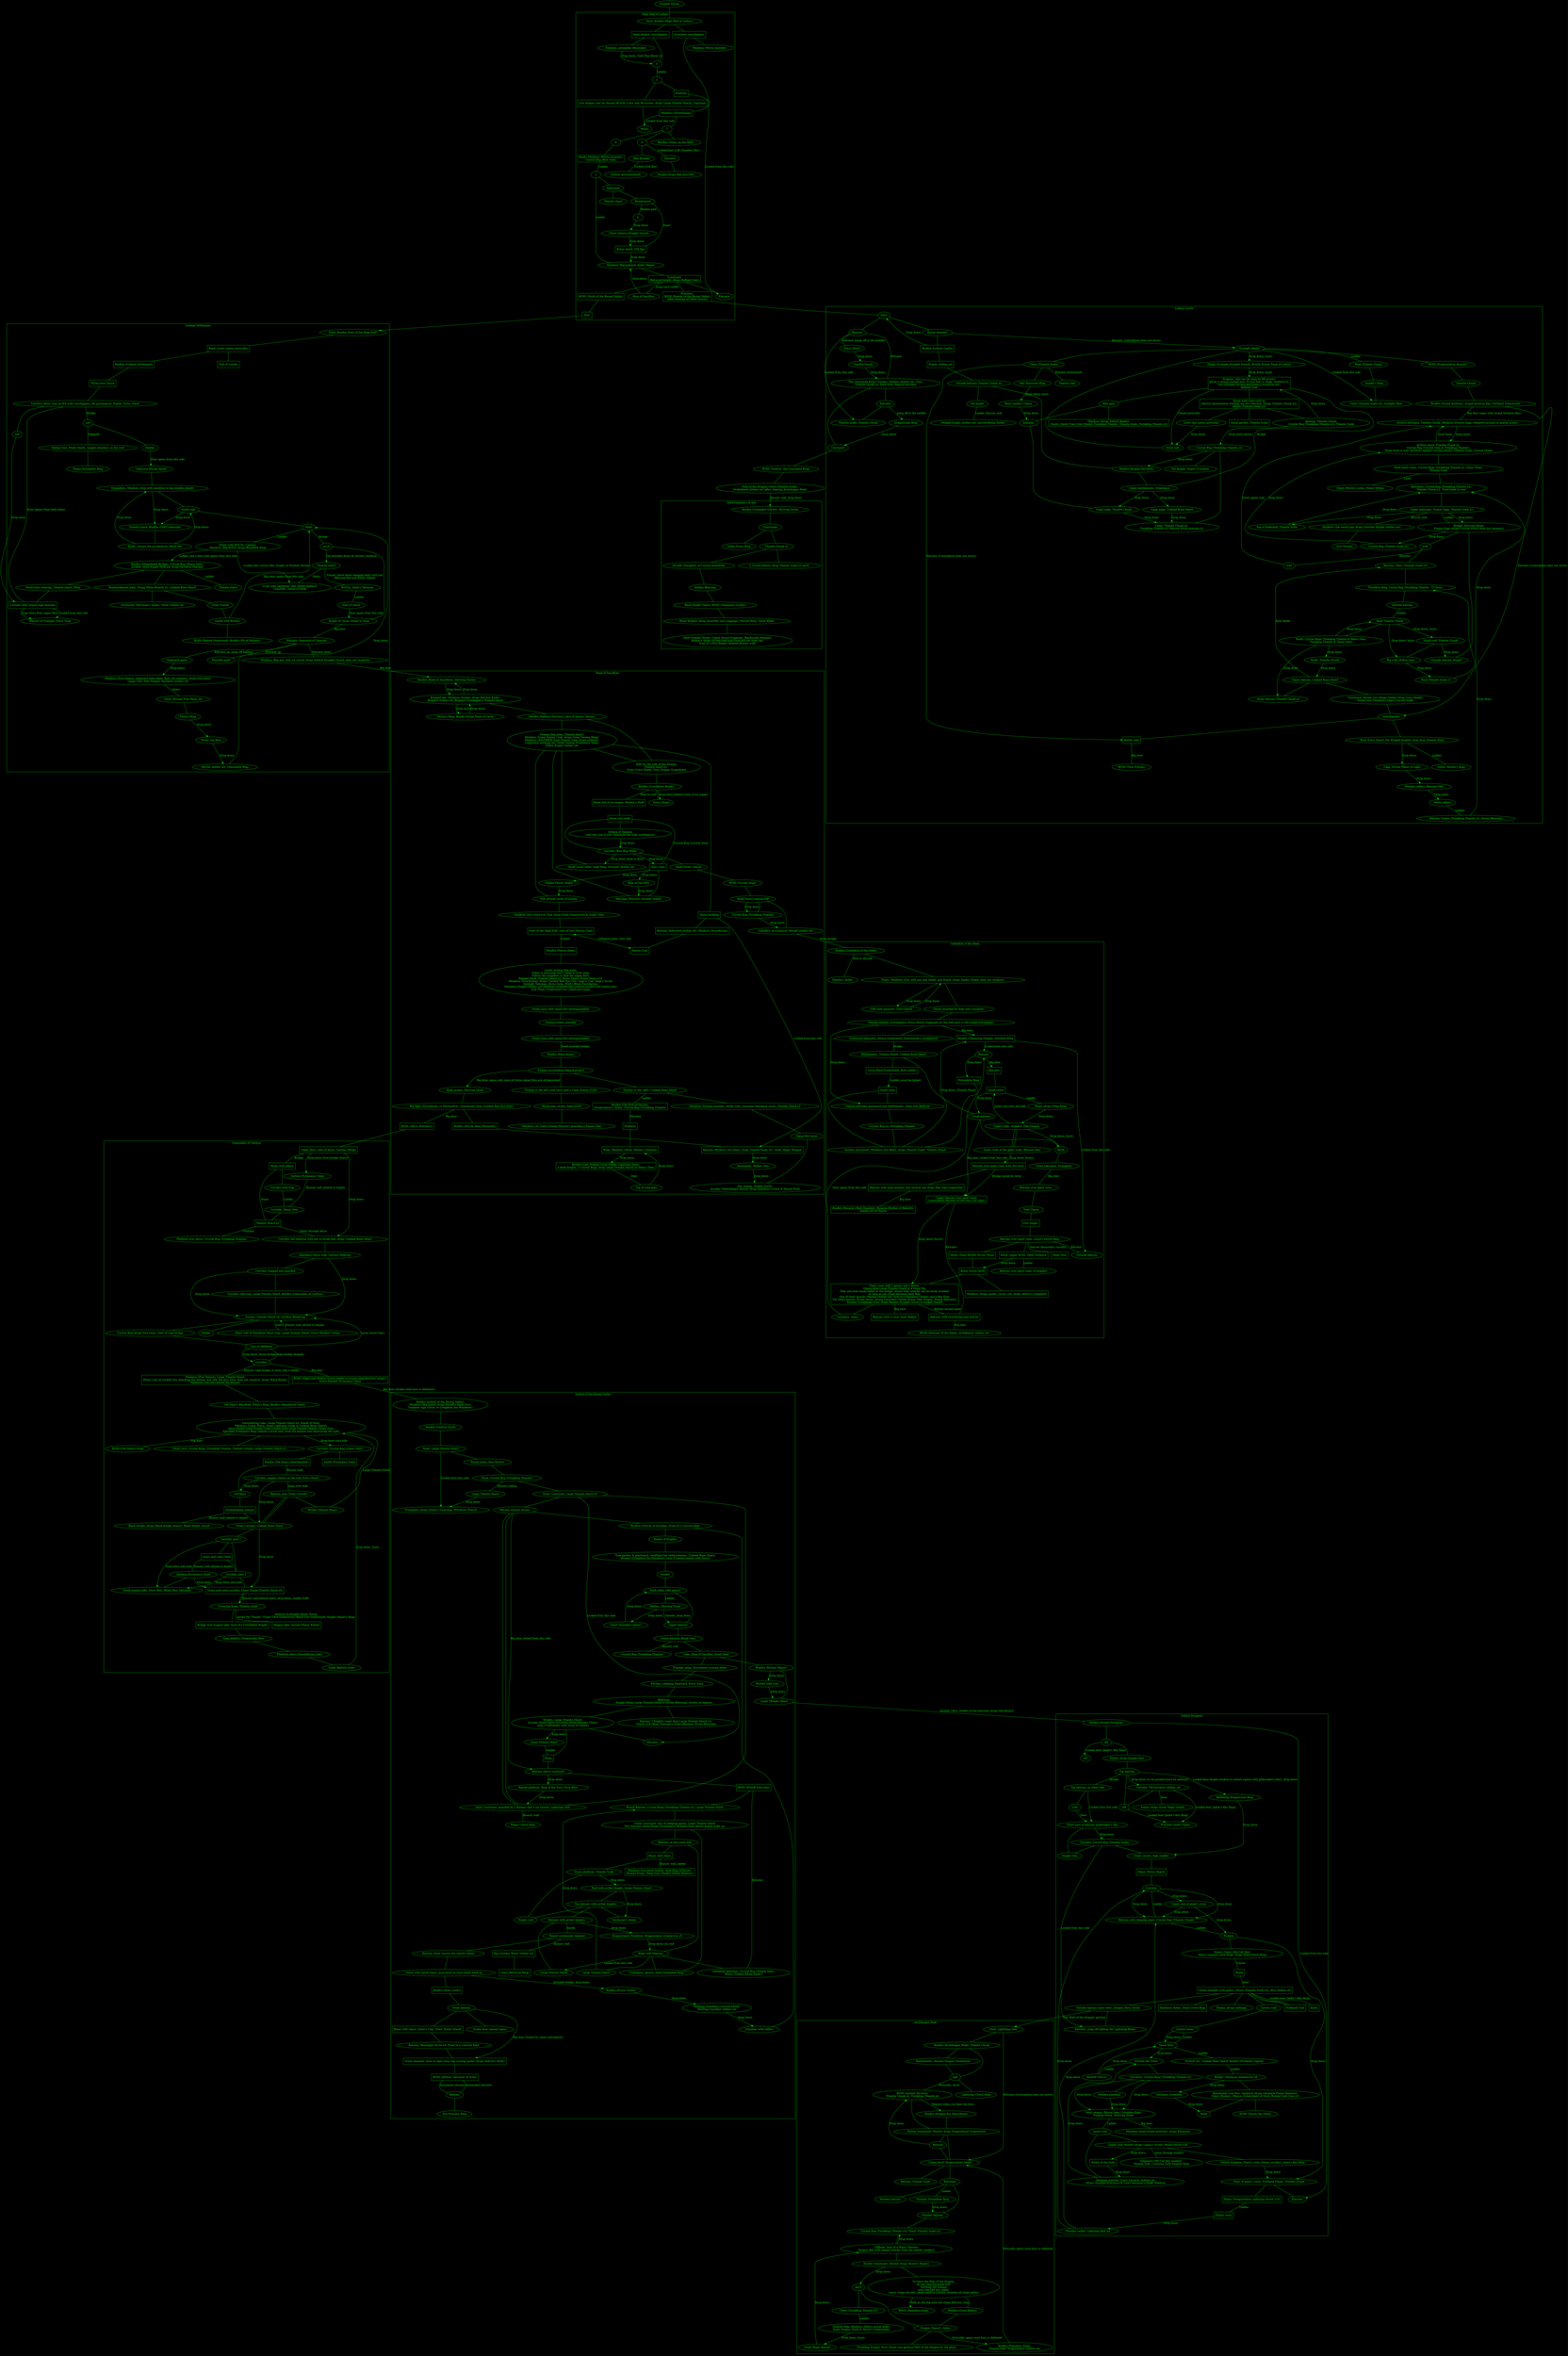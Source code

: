 // Unexplored nodes:

// Missing items:

// Todo:
// Add all NPC Invaders.

graph maps {
	bgcolor=black;
	color=green1;
	fontcolor=green1;
	node [color=green1 fontcolor=green1];
	edge [color=green1 fontcolor=green1];

root [label="Firelink Shrine"];
root -- 1;

subgraph clusterHighwall {
	label = "High Wall of Lothric";
	1 [label="Start, Bonfire (High Wall of Lothric)"];
	a [label="Dead dragon, worshippers" shape=box];
	b [label="Crossbow, worshippers" shape=box];
	1 -- a;
	1 -- b;
	b -- 3 [dir=forward label="Locked from this side"];
	b -- 2;
	2 [label="Miniboss (Worm monster)"];
	a -- 4;
	a -- 5;
	4 -- 5 [dir=forward label="Drop down, Gold Pine Resin x2"];
	4 [label="Enemies, grenadier, Binoculars"];
	5 -- c [label="Ladder"];
	c -- d;
	c -- e;
	d [label="Live dragon (can be chased off with a bow and 99 arrows, drops Large Titanite Shard), Claymore" shape=box];
	e [label="Enemies" shape=box];
	e -- f;
	f [label="Miniboss (Swordsman)" shape=box];
	f -- 6 [dir=forward label="Locked from this side"];
	d -- 6;
	6 [label="Mimic"];
	f -- 7;
	7 -- g;
	g [label="Bonfire (Tower on the Wall)"];
	7 -- 8;
	7 -- 9;
	9 -- h [label="Locked door (Lift Chamber Key)"];
	h [label="Elevator"];
	h -- hx1;
	hx1 [label="Knight (drops Red Eye Orb)"];
	9 -- 10;
	10 [label="Mail Breaker"];
	10 -- 11 [label="Locked (Cell Key)"];
	11 [label="Greirat (prisoner/thief)"];
	8 -- i;
	i [label="Roofs, Miniboss (Worm monster),\n\
Crystal Bug (Raw Gem)" shape=box];
	i -- j [label="Ladder"];
	j -- 13 [label="Ladder"];
	j -- 12;
	12 [label="Spearman"];
	12 -- 14;
	14 [label="Titanite shard"];
	12 -- 15;
	15 [label="Broadsword"];
	15 -- k [label="Hidden path"];
	k -- l [dir=forward label="Drop down" shape=box];
	l [label="Chest (Astora Straight Sword)"];
	l -- m [dir=forward label="Drop down"];
	15 -- m [label="Stairs"];
	m [label="Estus shard, Cell Key" shape=box];
	m -- 13 [dir=forward label="Drop down"];
	13 [label="Miniboss (Big polearm dude), Rapier"];
	13 -- n;
	n [label="Courtyard,\n\
Red-eyed knight (drops Refined Gem)" shape=box];
	n -- o;
	o [label="Priestess,\n\
BOSS (Dancer of the Boreal Valley)\n\
(after beating all other bosses)" shape=box];
	n -- p;
	p [label="BOSS (Vordt of the Boreal Valley)" shape=box];
	p -- q;
	q [label="Exit" shape=box];
	n -- 3;
	3 [label="Elevator"];
	n -- r [label="Jump onto rooflet"];
	r [label="Ring of Sacrifice"];
	r -- 13 [dir=forward label="Drop down"];

	// [label=""];
}

subgraph clusterDarkCemetary {
	label = "Dark Cemetary of Ash";

	cf58 [label="Bonfire (Untended Graves), Shriving Stone"];
	cf58 -- cf59;
	cf59 [label="Crossroads"];
	cf59 -- cf60;
	cf59 -- cf61;
	cf60 [label="Ashen Estus Ring"];
	cf61 [label="Titanite Chunk x2"];
	cf61 -- cf62;
	cf62 [label="Invader (Daughter of Crystal Kriemhild)"];
	cf61 -- cf63;
	cf63 [label="2 Crystal Beasts (drop Titanite Scale x2 each)"];
	cf62 -- cf64;
	cf64 [label="Hidden Blessing"];
	cf64 -- cf65;
	cf65 [label="Black Knight Glaive, BOSS (Champion Gundyr)"];
	cf65 -- cf66;
	cf66 [label="Black Knights (drop Gauntlets and Leggings), Hornet Ring, Chaos Blade"];
	cf66 -- cf67;
	cf67 [label="Dark Firelink Shrine, Coiled Sword Fragment, Blacksmith Hammer,\n\
Hollow's Ashes (if Yoel died and Yuria did not show up),\n\
Eyes of a Fire Keeper (behind illusory wall)"];

	// [label=""];
}

o -- lc1;

q -- us1 [dir=forward];

subgraph clusterUndeadSettlement {
	label = "Undead Settlement";
	us1 [label="Start, Bonfire (Foot of the High Wall)"];
	us1 -- us2;
	us2 [label="Road, Lever (opens portcullis)" shape=box];
	us2 -- us3;
	us2 -- us4;
	us4 [label="Yoel of Londor" shape=box];
	us3 [shape=box label="Bonfire (Undead Settlement)"];
	us3 -- us5;
	us5 [shape=box label="Three-story house"];
	us5 -- us6;
	us6  [label="Loretta's Bone, tree on fire with worshippers, fat pyromancer, Ember, Estus shard"];
	us6 -- us8;
	us6 -- us9 [label="Bridge"];
	us9 -- us10;
	us9 -- us11 [label="Sidepath"];
	us11 [label="Fading Soul, Plank Shield, ranged attackers on the roof"];
	us11 -- us11b;
	us11b [label="Flame Stoneplate Ring"];
	us10 [label="Stables"];
	us10 -- us12 [dir=forward label="Door opens from this side"];
	us12 [label="Caduceus Round Shield"];
	us12 -- us13
	us13 [label="Grenadiers, Miniboss (Guy with cauldron & big wooden shield)"];
	us13 -- us14;
	us14 [label="South side"];
	us14 -- us15 [dir=forward label="Drop down"];
	us13 -- us15 [dir=forward label="Drop down"];
	us15 [label="Titanite shard, Bonfire (Cliff Underside)"];
	us15 -- us16;
	us16 [label="Roofs, Cornyx the pyromancer, Hand Axe"];
	us16 -- us14 [dir=forward label="Drop down"];
	us16 -- us13 [dir=forward label="Drop down"];
	us14 -- us17;
	us17 [label="Road"];
	us17 -- us18 [label="Bridge"];
	us17 -- us20 [label="Ladder"];
	us20 [label="Sewer with ROUSs, Caestus,\n\
Miniboss (Big ROUS, drops Bloodbite Ring)"];
	us20 -- us33 [dir=forward label="Locked door (Grave Key, bought at Firelink Shrine.)"];
	us20 -- us22 [dir=forward label="Ladder and a door that opens from this side"];
	us22 [label="Bonfire (Dilapidated Bridge), Crystal Bug (Sharp Gem),\n\
Invader (Holy Knight Hodrick, drops Vertebra Shackle)"];
	us22 -- us23 [label="Ladder"];
	us23 [label="Titanite shard"];
	us22 -- us24;
	us24 [label="Small town clearing, Titanite shard, Whip"];
	us24 -- us25;
	us25 [shape=box label="Corridor with corpse-cage enemies"];
	us25 -- us26 [dir=forward label="Locked from this side"];
	us26 [label="Warrior of Sunlight, Estus Soup"];
	us25 -- us26 [dir=forward label="Drop down from upper floor"];
	us25 -- us6 [label="Door (opens from both sides)"];
	us22 -- us27;
	us8 -- us25 [dir=forward label="Drop down"];
	us27 [label="Bombardement path, Young White Branch x3, Undead Bone Shard"];
	us27 -- us28;
	us28 [label="Great Scythe"];
	us27 -- us29;
	us29 [label="Graveyard, Mortician's Ashes, Cleric clothes set"];
	us28 -- us30;
	us30 [label="Castle with flowers"];
	us30 -- us17 [dir=forward label="Big door, opens from this side"];
	us30 -- us31;
	us31 [label="BOSS (Rotted Greatwood), Bonfire (Pit of Hollows)"];
	us18 -- us32 [dir=forward label="Get knocked down by thrown cauldron"];
	us32 [label="Titanite shard"];
	us32 -- us33 [label="Stairs"];
	us32 -- us34 [label="Tunnel, shoot down hanging body with loot\n\
(Blessed Red and White Shield)"];
	us33 [label="Crypt with skeletons, Red Hilted Halberd,\n\
Loincloth, statue of Velka"];
	us34 [label="ROUSs, Saint's Talisman"];
	us34 -- us36 [label="Ladder"];
	us36 -- us37 [dir=forward label="Door opens from this side"];
	us36 [label="Irina of Carim"];
	us37 [label="Eygon of Carim, friend to Irina"];
	us18 -- us37;
	us37 -- us38 [label="Big door"];
	us38 [label="Elevator, Siegward of Catarina"];
	us38 -- us39 [label="Elevator down"];
	us39 [label="Miniboss (Big guy with ice sword, drops Irithyll Straight Sword, does not respawn)"];
	us38 -- us40 [label="Elevator up"];
	us40 [label="Peaceful giant"];
	us38 -- us41 [label="Elevator up, jump off halfway"];
	us41 [label="Siegward again"];
	us41 -- us42 [dir=forward label="Drop down"];
	us42 [label="Miniboss (Fire Demon, Siegward helps fight, does not respawn, drops Fire Gem),\n\
Large Club, Pale Tongue, Northern clothes set"];
	us42 -- us43 [label="Stairs"];
	us43 [label="Chest (Human Pine Resin x4)"];
	us43 -- us44;
	us44 [label="Flynn's Ring"];
	us44 -- us45 [dir=forward label="Drop down"];
	us45 [label="Tower, top floor"];
	us45 -- us46 [dir=forward label="Drop down"];
	us46 [label="Mirrah clothes set, Chloranthy Ring"];
	us46 -- us17 [dir=forward label="Drop down"];

	// [label=""];
}

us39 -- rs1 [dir=forward label="Big door"];

subgraph clusterRoadOfSacrifices {
	label = "Road of Sacrifices";
	rs1 [label="Bonfire (Road of Sacrifices), Shriving Stones"];
	rs1 -- rs2 [dir=forward label="Drop down"];
	rs2 [label="Brigand Axe, Miniboss (hunter, drops Butcher Knife),\n\
Brigand clothes set, Brigand Twindaggers, Titanite shard"];
	rs2 -- rs1 [dir=forward label="Drop down"];
	rs2 -- rs2b [dir=forward label="Drop down"];
	rs2b [label="Morne's Ring, Braille Divine Tome of Carim"];
	rs2b -- rs2 [dir=forward label="Drop down"];
	rs2 -- rs3;
	rs3 [label="Bonfire (Halfway Fortress), Anri of Astora, Horace"];
	rs3 -- rs4;
	rs4 [label="Swamp (big area), Titanite shard,\n\
Miniboss (Giant Enemy Crab, drops Great Swamp Ring),\n\
Miniboss (ANOTHER Giant Enemy Crab, drops nothing),\n\
Conjurator clothing set, Great Swamp Pyromancy Tome,\n\
Fallen Knight clothes set"];
	rs4 -- rs5;
	rs5 [shape=box label="Stone building"];
	rs5 -- rs6 [dir=forward label="Locked from this side"];
	rs5 -- rs7;
	rs7 [shape=box label="Balcony, Sellsword clothes set, Miniboss (Swordsman)"];
	rs3 -- rs8;
	rs4 -- rs8;
	rs8 [label="Hills by the side of the Swamp,\n\
Titanite shard x2, \n\
Grass Crest Shield, Twin Dragon Greatshield"];
	rs8 -- rs9;
	rs4 -- rs10;
	rs9 [label="Bonfire (Crucifixion Woods)"];
	rs10 [label="Small stone cellar, Sage Ring, Sorcerer clothes set"];
	rs4 -- rs11;
	rs11 [label="Message (Warriors slumber ahead)"];
	rs4 -- rs12;
	rs12 [label="Flat ground south of swamp"];
	rs12 -- rs13;
	rs9 -- rs14;
	rs14 [label="Estus Shard"];
	rs9 -- rs15 [label="Hole in wall"];
	rs9 -- rs14 [dir=forward label="Drop down behind room of ice mages"];
	rs15 [shape=box label="Room full of ice mages, Heretic's Staff"];
	rs15 -- rs21;
	rs16 -- rs12 [dir=forward label="Drop down"];
	rs16 [label="Golden Falcon Shield"];
	rs11 -- rs18;
	rs18 [shape=box label="Stair room"];
	rs18 -- rs16 [dir=forward label="Drop down"];
	rs18 -- rs19 [dir=forward label="Drop down"];
	rs19 [label="Ring of Sacrifice"];
	rs19 -- rs11 [dir=forward label="Drop down"];
	rs13 [label="Miniboss Duo (Sword & Club, drops Exile Greatsword & Great Club)"];
	rs21 [shape=box label="Stone ruin walls"];
	rs21 -- rs18 [label="Crystal Bug (Crystal Gem)"];
	rs21 -- rs22;
	rs21 -- rs25;
	rs22 [label="Corridor, Blue Bug Pellet"];
	rs22 -- rs10 [dir=forward label="Drop down (hole in floor)"];
	rs13 -- rs20;
	rs20 [shape=box label="View of the High Wall, view of loot (Farron Coal)"];
	rs20 -- rs23 [label="Ladder"];
	rs23 [shape=box label="Bonfire (Farron Keep)"];
	rs22 -- rs18 [dir=forward label="Drop down"];
	rs22 -- rs24;
	rs24 [label="Small forest canyon"];
	rs24 -- rs26;
	rs26 [label="BOSS (Crystal Sage)"];
	rs25 -- rs22 [dir=forward label="Drop down"];
	rs25 [label="Orbeck of Vinheim\n\
(will only join if your character has high intelligence)"];
	rs26 -- rs27;
	rs27 [label="Small forest canyon/cliff"];
	rs27 -- rs28 [dir=forward label="Drop down"];
	rs28 [label="Crystal Bug (Twinkling Titanite)"];
	rs28 -- rs27;
	rs27 -- rs29;
	rs28 -- rs29 [dir=forward label="Drop down"];
	rs29 [label="Campfire, pyromancer, Herald clothes set"];
	rs7 -- rs32;
	rs32 [shape=box label="Farron Coal"];
	rs20 -- rs32 [dir=both label="Collapsed gate, view only"];
	rs6 [shape=box label="Miniboss (Ice Beast, like the one from the first level)"];
	rs23 -- rs33;
	rs33 [label="Lower swamp (big area),\n\
Water is poisoned; don't stand in it for long.\n\
Follow the campfires to find the signal fires.\n\
Ragged Mask, Titanite Shard x5, Estus Shard, Prism Stone x10,\n\
Miniboss (Swordsman, drops Cracked Red Eye Orb), Sage's Coal, Sage's Scroll,\n\
Sunlight Talisman, Estus Soup, Wolf's Blood Swordgrass,\n\
Nameless Knight clothes set, Miniboss (Godzilla-like creature armed with whole tree),\n\
Iron Flesh, Greatsword (on a dead-end ramp)"];
	rs33 -- rs34;
	rs34 [label="Stone ruins with signal fire (extinguishable)"];
	rs34 -- rs34b;
	rs34b [label="Swamp island, guarded"];
	rs34b -- rs35;
	rs35 [label="Stone ruins with signal fire (extinguishable)"];
	rs35 -- rs36 [label="Small guarded bridge"];
	rs36 [label="Bonfire (Keep Ruins)"];
	rs36 -- rs37;
	rs37 [label="Swamp surrounding Keep Entrance"];
	rs37 -- rs38 [dir=forward label="Big door, opens only once all three signal fires are extinguished"];
	rs38 [label="Keep proper, Shriving Stone"];
	rs37 -- rs39;
	rs39 [label="Swamp to the left (with loot) (and a Giant Enemy Crab)"];
	rs37 -- rs40;
	rs40 [label="Swamp to the right, Undead Bone Shard"];
	rs40 -- rs41 [label="Ladder"];
	rs41 [shape=box label="Bonfire (Old Wolf of Farron),\n\
Dreamchaser's Ashes, Crystal Bug (Twinkling Titanite)"];
	rs41 -- rs42 [label="Elevator"];
	rs39 -- rs43;
	rs43 [label="Mushroom corner, Sage Scroll"];
	rs43 -- rs44;
	rs44 [label="Miniboss (3x Giant Swamp Monster) guarding a Poison Gem"];
	rs42 [shape=box label="Platform"];
	rs42 -- rs45;
	rs45 [shape=box label="Road, Miniboss (Stray Demon), Greataxe"];
	rs45 -- rs46 [dir=forward label="Drop down"];
	rs46 [shape=box label="Broken road, Dragon Crest Shield, Lightning Spear,\n\
a dead dragon, 3 Crystal Bugs (drop Large Titanite Shards & Heavy Gem)"];
	rs46 -- rs47 [label="Stair"];
	rs47 [label="Top of road-gate"];
	rs47 -- rs45 [dir=forward label="Drop down"];
	rs40 -- rs48;
	rs48 [label="Miniboss (Swamp monster, wields tree, summons kamikaze souls), Titanite Shard x2"];
	rs48 -- rs49;
	rs49 [label="Signal fire tower"];
	rs49 -- rs54;
	rs54 [label="Far swamp, Golden Scroll,\n\
Invader (Yellowfinger Heysel, drops Xanthous Crown & Heysel Pick)"];
	rs55 [label="Atonement, Hollow Gem"];
	rs55 -- rs54 [dir=forward label="Drop down"];
	rs38 -- rs50;
	rs50 [label="Big fight (Swordsmen vs Werewolves, swordsmen drop Cracked Red Eye Orbs)"];
	rs50 -- rs51 [label="Big door"];
	rs51 [shape=box label="BOSS (Abyss Watchers)"];
	rs50 -- rs52;
	rs52 [shape=box label="Bonfire (Farron Keep Perimeter)"];
	rs52 -- rs6;
	rs6 [shape=box label="Balcony, Miniboss (Ice beast, drops Titanite Scale x2), Great Magic Weapon"];
	rs6 -- rs55 [dir=forward label="Drop down"];

	// [label=""];
}

rs51 -- cc1;

rs29 -- cd1 [label="Stone bridge"];

subgraph clusterCathedralOfTheDeep {
	label = "Cathedral of the Deep";

	cd1 [label="Bonfire (Cathedral of the Deep)"];
	cd1 -- cd1b [label="Path to the left"];
	cd1b [label="Paladin's Ashes"];
	cd1 -- cd2;
	cd2 [label="Stairs, Miniboss (Guy with axe and shield, and friend, drops Spider Shield, does not respawn)"];
	cd2 -- cd3 [dir=forward label="Drop down"];
	cd2 -- cd4;
	cd3 [label="Cliff road upwards, Crest Shield"];
	cd3 -- cd2 [dir=forward label="Drop down"];
	cd4 [label="Forest guarded by dogs and crossbows"];
	cd4 -- cd5;
	cd5 [label="Suicide bomber, worshippers, Estus Shard, Siegward (in the well next to the single worshipper)"];
	cd5 -- cd6 [dir=forward label="Big door"];
	cd5 -- cd7;
	cd7 [label="Graveyard labyrinth, Astora Greatsword, Executioner's Greatsword"];
	cd7 -- cd8 [label="Bridge"];
	cd8 [label="Battlements, Titanite Shard, Undead Bone Shard"];
	cd8 -- cd9;
	cd9 [label="Great balcony"];
	cd9 -- cd10 [dir=forward label="Big door, locked from this side"];
	cd9 -- cd11;
	cd11 [label="Roofs"];
	cd6 [shape=box label="Bonfire (Cleansing Chapel), Notched Whip"];
	cd6 -- cd12 [dir=forward label="Locked from this side"];
	cd6 -- cd13 [dir=forward label="Locked from this side"];
	cd18 -- cd6 [dir=forward label="Drop down, Titanite Shard"];
	cd8 -- cd15;
	cd15 [shape=box label="Curse Ward Greatshield, Kick Ladder"];
	cd15 -- cd16 [dir=forward label="Ladder, must be kicked"];
	cd16 [shape=box label="Small room"];
	cd16 -- cd17;
	cd16 -- cd18;
	cd5 -- cd17 [dir=forward label="Drop down"];
	cd17 [label="Canyon between graveyard and battlements, Saint-tree Bellvine"];
	cd18 [label="Another graveyard, Miniboss (Ice Beast, drops Titanite Scale), Titanite Shard"];
	cd17 -- cd19;
	cd19 [label="Crystal Bug x2 (Twinkling Titanite)"];
	cd19 -- cd18;
	cd11 -- cd20;
	cd20 [label="Inner balconies, Evangelist"];
	cd20 -- cd21 [label="Big door"];
	cd21 [label="Balcony over giant room"];
	cd21 -- cd22;
	cd22 [label="Duel Charm"];
	cd22 -- cd23;
	cd23 [shape=box label="Fire mages"];
	cd23 -- cd24;
	cd24 [label="Balcony over giant room, Lloyd's Sword Ring"];
	cd24 -- cd12 [label="Elevator"];
	cd12 [label="Outside balcony"];
	cd24 -- cd25 [label="Narrow downstairs corridor"];
	cd25 [shape=box label="Deep Gem"];
	cd24 -- cd26;
	cd24 -- cd27;
	cd26 [shape=box label="Room (upper level), Seek Guidance"];
	cd26 -- cd29 [dir=forward label="Drop down"];
	cd26 -- cd28 [label="Ladder"];
	cd28 [label="Balcony over giant room, Evangelist"];
	cd29 [shape=box label="Room (lower level)"];
	cd27 [shape=box label="Mimic (Deep Braille Divine Tome)"];
	cd27 -- cd29;
	cd29 -- cd30;
	cd30 [shape=box label="Miniboss (Huge spider, curses you, drops Aldrich's Sapphire)"];
	cd29 -- cd31;
	cd31 [shape=box label="Giant room with 2 giants and 2 levers.\n\
Giants drop Large Titanite Shard & 4 Dung Pie.\n\
They are most easily killed in the sludge, where their attacks can be easily avoided,\n\
as long as you stand between their feet.\n\
One of them guards: Maiden clothes set, Soul of a Nameless Soldier, and a Big Door.\n\
The other guards: Drang Shoes, Drang Gauntlets, Drang Armor, Pale Tongue, Drang Hammers.\n\
Invader (Longfinger Kirk, drops Barbed Straight Sword & Spiked Shield)"];
	cd31 -- cd32;
	cd32 [label="Corridors, stairs"];
	cd32 -- cd13 [dir=forward label="Door opens from this side"];
	cd13 [label="Balcony"];
	cd13 -- cd18b [dir=forward label="Drop down"];
	cd18b [shape=box label="Poisonbite Ring"];
	cd18b -- cd18;
	cd13 -- cd35 [dir=forward label="Big door"];
	cd35 [shape=box label="Elevator"];
	cd35 -- cd36;
	cd36 [shape=box label="Small tower"];
	cd36 -- cd9 [dir=forward label="Drop down"];
	cd36 -- cd37 [label="Ladder"];
	cd37 [label="Priest (drops Deep Ring)"];
	cd37 -- cd38 [dir=forward label="Drop down"];
	cd38 [label="Upper roofs, Arbalest, Pale Tongue"];
	cd38 -- cd11 [dir=forward label="Drop down, hurts"];
	cd38 -- cd39;
	cd39 [label="Inner roofs of the giant room, Blessed Gem"];
	cd38 -- cd39;
	cd38 -- cd36 [dir=forward label="Jump (can miss and fall)"];
	cd31 -- cd40 [label="Behind second giant"];
	cd40  [shape=box label="Balcony with swordsman and priests"];
	cd40 -- cd41 [label="Fog door"];
	cd40 -- cd10 [label="Elevator"];
	cd10 [shape=box label="Upper balcony over giant room,\n\
Unbreakable Patches (if the stars are right)"];
	cd10 -- cd31 [dir=forward label="Drop down (hurts)"];
	cd41 [label="BOSS (Deacons of the Deep), Archdeacon clothes set"];
	cd39 -- cd42 [dir=forward label="Drop down (hurts)"];
	cd42 [shape=box label="Balcony over giant room with 3rd lever"];
	cd42 -- cd43;
	cd43 [shape=box label="Balcony with slug enemies (the neutral one drops Red Sign Soapstone)"];
	cd43 -- cd44 [label="Big door"];
	cd44 [shape=box label="Bonfire (Rosaria's Bed Chamber), Rosaria (Mother of Rebirth),\n\
clothes set of Thorns"];
	cd42 -- cd10 [dir=forward label="Bridge raised by lever"];
	cd31 -- cd45 [label="Big door"];
	cd45 [shape=box label="Balcony with a view, Saint Bident"];

	// [label=""];
}

subgraph clusterCatacombsOfCarthus {
	label = "Catacombs of Carthus";

	cc1 [shape=box label="Upper floor, view of abyss, Carthus Rouge"];
	cc1 -- cc2 [label="Bridge"];
	cc1 -- cc3 [dir=forward label="Drop down from bridge (hurts)"];
	cc1 -- cc55 [dir=forward label="Drop down"];
	cc2 [shape=box label="Room with pillars"];
	cc2 -- cc4;
	cc2 -- cc5 [label="Stairs"];
	cc4 [label="Corridor with trap"];
	cc4 -- cc7 [label="Ladder"];
	cc7 [label="Corridor, Sharp Gem"];
	cc7 -- cc5;
	cc5 -- cc55 [label="Stairs through abyss"];
	cc55 [label="Corridor, kill skeleton with hat to break ball, drops Undead Bone Shard"];
	cc55 -- cc8;
	cc5 -- cc9 [label="Corridor"];
	cc5 [shape=box label="Titanite Shard x2"];
	cc9 [label="Platform over abyss, Crystal Bug (Twinkling Titanite)"];
	cc3 [label="Carthus Pyromancy Tome"];
	cc3 -- cc7 [label="Illusory wall (attack to dispel)"];
	cc8 [label="Kamikaze Ghost trap, Carthus Milkring"];
	cc8 -- cc10;
	cc8 -- cc14 [dir=forward label="Drop down"];
	cc10 [label="Corridor, trapped and guarded"];
	cc10 -- cc14 [dir=forward label="Drop down"];
	cc10 -- cc13;
	cc13 [label="Corridor, ball-trap, Large Titanite Shard, Bonfire (Catacombs of Carthus)"];
	cc13 -- cc14;
	cc14 [label="Sewers, Titanite Shard x4, Carthus Bloodring"];
	cc14 -- cc15;
	cc15 [label="Crystal Bug (drops Fire Gem), View of rope bridge"];
	cc15 -- cc16;
	cc16 [label="Lots of skeletons"];
	cc16 -- cc17 [dir=forward label="Drop down, Stone bridge"];
	cc16 -- cc17 [label="Rope bridge (fragile)"];
	cc16 -- cc14 [dir=forward label="Lever lowers bars"];
	cc17 [label="Corridor"];
	cc17 -- cc18 [label="Big door"];
	cc18 [shape=box label="BOSS (High Lord Wolnir) (touch goblet to access separate boss arena),\n\
Grave Warden Pyromancy Tome"];
	cc14 -- cc20;
	cc20 [label="Ember"];
	cc14 -- cc21 [label="Stairs"];
	cc21 [label="Other side of Kamikaze Ghost trap, Large Titanite Shard, Grave Warden's Ashes"];
	cc21 -- cc14 [dir=forward label="Illusory wall (attack to dispel)"];
	cc17 -- cc22 [label="Destroy rope bridge, it turns into a ladder."];
	cc22 [shape=box label="Miniboss (Fire Demon), Large Titanite Shard,\n\
Mimic (can be tricked into attacking the demon, but only the first time; does not respawn, drops Black Blade),\n\
Skeletons (can also attack the demon)"];
	cc22 -- cc23;
	cc23 [label="Old Sage's Blindfold, Witch's Ring, Bonfire (Abandoned Tomb)"];
	cc23 -- cc24;
	cc24 [label="Smouldering Lake, Large Titanite Shard x4, Shield of Want,\n\
Miniboss (Great Worm, drops Lightning Stake & Undead Bone Shard),\n\
many Ember Giant Enemy Crabs (rarely drop Large Titanite Shard), Chaos Gem,\n\
Speckled Stoneplate Ring (behind a brick wall; trick the ballista into destroying the wall)"];
	cc24 -- cc25 [label="Fog door"];
	cc25 [label="BOSS (Old Demon King)"];
	cc24 -- cc26;
	cc26 [label="Small cave, Crystal Bugs (Twinkling Titanite, Titanite Chunk), Large Titanite Shard x2"];
	cc24 -- cc27 [dir=forward label="Drop down into hole"];
	cc27 [label="Corridor, Crystal Bug (Chaos Gem)"];
	cc27 -- cc28;
	cc27 -- cc29;
	cc28 [shape=box label="Bonfire (Old King's Antechamber)"];
	cc28 -- cc30;
	cc29 [shape=box label="Izalith Pyromancy Tome"];
	cc30 [label="Corridors"];
	cc30 -- cc31;
	cc31 [shape=box label="Firebreathing statues"];
	cc31 -- cc32;
	cc31 -- cc33 [label="Illusory wall (attack to dispel)"];
	cc33 [label="Black Knight (drops Black Knight Armor), Black Knight Sword"];
	cc32 [label="Great Corridor, Undead Bone Shard"];
	cc32 -- cc34;
	cc34 [label="Corridor, part 1"];
	cc34 -- cc35;
	cc34 -- cc36;
	cc35 [shape=box label="Grass and roots room"];
	cc35 -- cc36;
	cc36 [label="Corridor, part 2"];
	cc36 -- cc38 [dir=forward label="Drop down into hole"];
	cc34 -- cc38 [dir=forward label="Drop down into hole"];
	cc38 [label="Small magma lake, Toxic Mist, White Hair Talisman"];
	cc36 -- cc39;
	cc39 [shape=box label="Grass and roots corridor, Chest (Large Titanite Shard x3)"];
	cc39 -- cc40;
	cc40 [label="Curse-fog frogs, Titanite Scale"];
	cc40 -- cc41;
	cc39 -- cc40 [dir=forward label="Illusory wall behind chest, drop down, Izalith Staff"];
	cc40 -- cc42 [label="Ambush by Knight Slayer Tsorig\n\
(drops My Thanks!, Fume Ultra Greatsword, Black Iron Greatshield, Knight Slayer's Ring)"];
	cc42 [shape=box label="Magma lake, Sacred Flame, Ember"];
	cc41 [shape=box label="Bridge over magma lake, Soul of a Crestfallen Knight"];
	cc41 -- cc43;
	cc43 [label="Long ladders, Dragonrider Bow"];
	cc43 -- cc44;
	cc44 [label="Platform above Smouldering Lake"];
	cc44 -- cc45;
	cc45 [label="Triple Ballista tower"];
	cc45 -- cc24 [dir=forward label="Drop down, hurts"];
	cc35 -- cc46 [label="Illusory wall (attack to dispel)"];
	cc46 [label="Quelana Pyromancy Tome"];
	cc46 -- cc38;
	cc46 -- cc39 [dir=forward label="Drop down"];
	cc28 -- cc47 [label="Illusory wall"];
	cc47 [label="Corridor, magma slimes on the roof, Estus Shard"];
	cc47 -- cc32 [dir=forward label="Drop down"];
	cc47 -- cc30 [dir=forward label="Drop down"];
	cc47 -- cc48 [label="Jump over hole"];
	cc48 [label="Balcony over Great Corridor"];
	cc48 -- cc32;
	cc48 -- cc32;
	cc48 -- cc49;
	cc49 [label="Bonfire (Demon Ruins)"];
	cc49 -- cc24 [label="Large Titanite Shard"];
	cc32 -- cc39 [dir=forward label="Drop down"];

	// [label=""];
}

cc18 -- bv1 [label="Big door (locked until boss is defeated.)"];

subgraph clusterBorealValley {
	label = "Irithyll of the Boreal Valley";

	bv1 [label="Bonfire (Irithyll of the Boreal Valley),\n\
Miniboss (Big lizard, drops Pontiff's Right Eye),\n\
Summon sign (Sirris vs Creighton the Wanderer)"];
	bv1 -- bv2;
	bv2 [label="Bonfire (Central Irityll)"];
	bv2 -- bv3;
	bv3 [label="Road, Large Titanite Shard"];
	bv3 -- bv4 [dir=forward label="Locked from this side"];
	bv3 -- bv5;
	bv5 [label="Round plaza, blue flowers"];
	bv5 -- bv6;
	bv6 [label="Road, Crystal Bug (Twinkling Titanite)"];
	bv6 -- bvy1 [label="Illusory railing"];
	bvy1 [label="Large Titanite Shard"];
	bvy1 -- bv4 [dir=forward label="Drop down"];
	bv4 [label="Evangelist (drops Dorhy's Gnawing), Witchtree Branch"];
	bv6 -- bv7;
	bv7 [label="Outer Courtyard, Large Titanite Shard x3"];
	bv7 -- bv8 [dir=forward label="Locked from this side"];
	bv7 -- bv9;
	bv7 -- bv10;
	bv9 [label="Inner Courtyard, guarded by 2 flamers and 3 ice swords, Lightning Gem"];
	bv10 [label="Balcony around houses"];
	bv10 -- bv11;
	bv11 [label="Bonfire (Church of Yorshka), Proof of a Concord Kept"];
	bv11 -- bv12;
	bv11 -- bv13;
	bv13 [label="Chamber with rafters"];
	bv71 -- bv13 [dir=forward label="Drop down"];
	bv10 -- bv14 [dir=forward label="Big door, locked from this side"];
	bv10 -- bv9;
	bv10 -- bv9;
	bv9 -- bv15 [label="Illusory wall"];
	bv17 -- bv9 [dir=forward label="Drop down"];
	bv17 [label="Raised platform, Ring of the Sun's First Born"];
	bv14 -- bv17 [dir=forward label="Drop down"];
	bv14 [label="Balcony above courtyard"];
	bv15 [label="Magic Clutch Ring"];
	bv12 [label="Roster of Knights"];
	bv12 -- bv16;
	bv16 [label="Tree garden & graveyard, stealthed but weak enemies, Undead Bone Shard,\n\
Invader (Creighton the Wanderer) (only if beaten earlier with Sirris)"];
	bv16 -- bv19;
	bv19 [label="Streets"];
	bv19 -- bv20;
	bv20 [label="Dark cellar with ghosts"];
	bv20 -- bv21 [label="Ladder"];
	bv21 [label="Rafters, Shriving Stone"];
	bv21 -- bv21b [dir=forward label="Drop down"];
	bv21b [label="Chest (Yorshka's Spear)"];
	bv21b -- bv20 [dir=forward label="Drop down"];
	bv20 -- bv22;
	bv21 -- bv22 [dir=forward label="Outside, drop down"];
	bv22 [label="Upper balcony"];
	bv22 -- bv23;
	bv23 [label="Lower balcony, Blood Gem"];
	bv23 -- bv24;
	bv23 -- bv23b [label="Illusory wall"];
	bv23b [label="Crystal Bug (Twinkling Titanite)"];
	bv24 [label="Lake, Ring of Sacrifice, Great Heal"];
	bv24 -- bv25;
	bv25 [label="Flooded cellar, Excrement-covered Ashes"];
	bv24 -- bv26;
	bv26 [label="Bonfire (Distant Manor)"];
	bv25 -- bv27;
	bv27 [label="Kitchen, sleeping Siegward, Estus Soup"];
	bv27 -- bv28;
	bv28 [label="Ballroom,\n\
Knight (drops Large Titanite Shard & Divine Blessing), Archer on balcony"];
	bv26 -- bv30;
	bv30 [label="Large Titanite Shard"];
	bv29 [label="Rusted Gold Coin"];
	bv26 -- bv29 [dir=forward label="Drop down"];
	bv29 -- bv30 [dir=forward label="Drop down"];
	bv28 -- bv31;
	bv31 [label="Balcony, 2 Knights (each drop Large Titanite Shard x2),\n\
Chests (Leo Ring, Smough's Great Hammer, Divine Blessing)"];
	bv28 -- bv32;
	bv32 [label="Streets, Large Titanite Shard,\n\
Invader (Dark Spirit of Londor, drops Manikin Claws)\n\
(only if unfriendly with Yuria of Londor)"];
	bv32 -- bv8;
	bv8 [label="Elevator"];
	bv32 -- bv34;
	bv32 -- bv35 [dir=forward label="Drop down"];
	bv35 [label="Large Titanite Shard"];
	bv35 -- bv34 [label="Ladder"];
	bv34 [shape=box label="Room"];
	bv34 -- bv14;
	bv14 -- bv37;
	bv37 [shape=box label="BOSS (Pontiff Sulyvahn)"];
	bv37 -- bv38;
	bv38 [label="Round Balcony, Crystal Bugs (Twinkling Titanite x2), Large Titanite Shard"];
	bv38 -- bv40;
	bv40 [label="Great Courtyard, lots of sleeping giants, Large Titanite Shard\n\
Two warriors (drop Drang Twinspears), fireballs from above, giants wake up."];
	bv40 -- bv41;
	bv40 -- bv42;
	bv46 -- bv38 [dir=forward label="Drop down"];
	bv46 [label="Large Titanite Shard"];
	bv42 [label="Balcony on the south end"];
	bv42 -- bv43;
	bv43 [shape=box label="Room with stairs"];
	bv43 -- bv39;
	bv39 [label="Tower platform, Titanite Scale"];
	bv42 -- bv44;
	bv44 [label="Road with Deacons"];
	bv41 [label="Underpass, ghosts, Dark Stoneplate Ring"];
	bv44 -- bv41;
	bv44 -- bv45;
	bv44 -- bv46;
	bv45 [label="Cathedral balconies, Crystal Bug (Simple Gem),\n\
Mimic (Golden Ritual Spear)"];
	bv45 -- bv37 [label="Elevator"];
	bv43 -- bv47 [label="Illusory wall, ladder"];
	bv47 [shape=box label="Miniboss (two great lizards, drop Ring of Favor),\n\
Human Dregs, Deep Gem, Bonfire (Water Reserve)"];
	bv39 -- bv48;
	bv48 [label="Empty roof"];
	bv39 -- bv49 [dir=forward label="Drop down"];
	bv49 [label="Roof with archer knight, Large Titanite Shard"];
	bv44 -- bv55 [dir=forward label="Locked from this side"];
	bv49 -- bv51 [dir=forward label="Drop down"];
	bv51 [label="Easterner's Ashes"];
	bv49 -- bv52;
	bv52 -- bv48;
	bv52 -- bv51;
	bv52 [label="Top balcony with archer knights"];
	bv52 -- bv53;
	bv53 [label="Balcony with archer knights"];
	bv53 -- bv54 [label="Inside"];
	bv53 -- bv55;
	bv55 [label="Large Titanite Shard"];
	bv53 -- bv56 [dir=forward label="Drop down"];
	bv56 [label="Dragonslayer Greatbow, Dragonslayer Greatarrow x5"];
	bv56 -- bv44 [dir=forward label="Drop down via roof"];
	bv54 [label="Round ceremonial chamber"];
	bv54 -- bv57;
	bv57 [label="Balcony, lever (moves the nearby tower)"];
	bv57 -- bv58;
	bv58 [label="Tower with spiral stairs, push lever to raise tower back up"];
	bv58 -- bv59;
	bv59 [shape=box label="Bonfire (Anor Londo)"];
	bv59 -- bv60;
	bv60 [label="Great balcony"];
	bv60 -- bv61 [dir=forward label="Big door (locked by some contraption)"];
	bv60 -- bv62;
	bv60 -- bv63;
	bv62 [shape=box label="Room with stairs, Giant's Coal, Chest (Estus Shard)"];
	bv62 -- bv64;
	bv64 [label="Balcony, Moonlight Arrow x6, Proof of a Concord Kept"];
	bv64 -- bv61;
	bv61 -- bv65;
	bv65 [shape=box label="BOSS (Aldrich, Devourer of Gods)"];
	bv61 [shape=box label="Great chamber, lever to open door, big cursing spider (drops Aldrich's Ruby)"];
	bv63 [label="Green door (cannot open)"];
	bv65 -- bv66 [label="Automated elevator"];
	bv65 -- bv66 [label="Automated elevator"];
	bv66 [label="Balcony"];
	bv66 -- bv67;
	bv67 [label="Sun Princess Ring"];
	bv54 -- bv68 [label="Illusory wall"];
	bv68 [shape=box label="Big corridor, Brass clothes set"];
	bv68 -- bv69;
	bv69 [shape=box label="Chest (Reversal Ring)"];
	bv58 -- bv70 [dir=forward label="Invisible bridge, drop down"];
	bv70 [label="Bonfire (Prison Tower)"];
	bv70 -- bv71 [dir=forward label="Drop down"];
	bv71 [label="Painting Guardian's Curved Sword,\n\
Painting Guardian clothes set"];

	// [label=""];
}

bv30 -- id1 [label="Invader (Alva, Seeker of the Spurned, drops Murakumo)"];

subgraph clusterIrithyllDungeon {
	label = "Irithyll Dungeon";

	id1 [label="Bonfire (Irithyll Dungeon)"];
	id1 -- id2;
	id1 -- id49 [dir=forward label="Locked from this side"];
	id2 -- id3 [dir=forward label="Locked door (Jailer's Key Ring)"];
	id2 -- id4;
	id4 [label="Enemy drops Simple Gem"];
	id4 -- id5;
	id5 [label="Top balcony"];
	id5 -- id6 [dir=forward label="Drop down (or be pushed down by ambush)"];
	id6 [label="Corridor, Old Sorcerer clothes set"];
	id6 -- id7 [label="Door"];
	id7 [label="Enemy drops Great Magic Shield"];
	id6 -- id8 [dir=forward label="Locked door (Jailer's Key Ring)"];
	id8 [label="Prisoner Chief's Ashes"];
	id6 -- id9;
	id9 -- id8 [dir=forward label="Locked door (Jailer's Key Ring)"];
	id9 -- id5;
	id5 -- id54 [dir=forward label="Locked floor-length window to cavern (opens with Jailbreaker's Key), drop down"];
	id54 [label="Bellowing Dragoncrest Ring"];
	id54 -- id15 [dir=forward label="Drop down"];
	id5 -- id10 [label="Bridge"];
	id10 [label="Top balcony on other side"];
	id10 -- id11;
	id11 [label="Cells"];
	id11 -- id12 [dir=forward label="Door"];
	id12 [label="Other part of balcony, Jailbreaker's Key"];
	id10 -- id12 [dir=forward label="Locked from this side"];
	id12 -- id13 [dir=forward label="Drop down"];
	id13 [label="Corridor, Crystal Bug (Titanite Scale)"];
	id12 -- id14;
	id14 [label="Simple Gem"];
	id13 -- id14;
	id13 -- id25 [dir=forward label="Locked from this side"];
	id13 -- id15;
	id15 [label="Great cavern, high roadlet"];
	id15 -- id16;
	id16 [shape=box label="Mimic (Estus Shard)"];
	id16 -- id17;
	id17 [label="Corridor"];
	id17 -- id18 [dir=forward label="Drop down"];
	id17 -- id18 [dir=forward label="Drop down"];
	id17 -- id18 [label="Ladder"];
	id17 -- id19 [dir=forward label="Drop down"];
	id18 [label="Balcony with sleeping giant, Crystal Bug (Titanite Chunk)"];
	id18 -- id20 [label="Ladder"];
	id19 -- id18 [dir=forward label="Drop down"];
	id19 [label="Upper rear of giant's room"];
	id19 -- id20 [dir=forward label="Drop down"];
	id20 [label="Pickaxe"];
	id20 -- id21;
	id21 [label="Sewer, Chest (Old Cell Key),\n\
Mimic (spawns curse-frogs, drops Dark Clutch Ring)"];
	id20 -- id48 [dir=forward label="Drop down"];
	id21 -- id22 [label="Tunnel"];
	id22 [shape=box label="Room"];
	id22 -- id23 [label="Door"];
	id23 [shape=box label="Great chamber with jailors, Mimic (Titanite Scale x2), Alva clothes set"];
	id23 -- id24;
	id23 -- id26;
	id23 -- id55 [label="Locked door (Jailer's Key Ring)"];
	id55 [shape=box label="Karla"];
	id24 [label="Outside balcony (nice view), Dragon Torso Stone"];
	id24 -- id25;
	id25 [label="Elevator, jump off halfway for Lightning Blade"];
	id26 [shape=box label="Profaned Coal"];
	id26 -- id23;
	id23 -- id27;
	id27 [shape=box label="Xanthous Ashes, Dusk Crown Ring"];
	id23 -- id28;
	id28 [label="Enemy (drops nothing)"];
	id23 -- id29;
	id29 [label="Cavern road"];
	id29 -- id30;
	id30 [label="Cavern tower"];
	id30 -- id31 [dir=forward label="Drop down"];
	id30 -- id31 [label="Ladder"];
	id31 [label="Tower floor"];
	id34 -- id35 [label="Ladder"];
	id31 -- id32 [dir=forward label="Drop down"];
	id32 [label="Outside the tower"];
	id44 -- id32 [dir=forward label="Drop down"];
	id32 -- id39;
	id32 -- id33 [label="Ladder"];
	id33 [label="Rusted Coin x2"];
	id33 -- id31 [dir=forward label="Drop down"];
	id31 -- id34 [label="Ladder"];
	id34 [label="Stretch out, Undead Bone Shard, Bonfire (Profaned Capital)"];
	id35 [label="Bridge, Onislayer Greatarrow x8"];
	id35 -- id36;
	id35 -- id35b [dir=forward label="Drop down"];
	id35b [label="Onislayer Greatbow"];
	id35b -- id37 [dir=forward label="Drop down"];
	id36 [label="Handmaids (use fire), Gargoyle (drops Gargoyle Flame Hammer),\n\
Chest (Ember), Mimics (Greatshield of Glory, Rusted Gold Coin x2)"];
	id36 -- id37;
	id36 -- id38;
	id37 [label="Road"];
	id38 [label="BOSS (Yhorm the Giant)"];
	id39 [label="Corridors, Crystal Bugs (Twinkling Titanite x2)"];
	id39 -- id46;
	id39 -- id40 [dir=forward label="Drop down"];
	id39 -- id40 [dir=forward label="Drop down"];
	id40 [label="Toxic swamp, Poison Gem, Cursebite Ring,\n\
Purging Stone, Shriving Stone"];
	id40 -- id41 [label="Big door"];
	id41 [label="Miniboss (hand-whale-monsters, drops Eleonora)"];
	id40 -- id42 [label="Ladder"];
	id42 [label="Lower roof"];
	id42 -- id43;
	id42 -- id44;
	id43 [label="Upper roof, Hunter (drops Logan's Scroll), Poison Arrow x18"];
	id43 -- id45;
	id43 -- id47 [dir=forward label="Drop down"];
	id47 [shape=box label="Wrath of the Gods"];
	id47 -- id44 [dir=forward label="Drop down"];
	id45 [label="Irithyll dungeon, Giant's room (lower corridor), Jailer's Key Ring"];
	id45 -- id48 [dir=forward label="Drop down"];
	id44 [label="Sleeping monster, Court Sorcerer clothes set,\n\
Mimic (Symbol of Avarice & Court Sorcerer's Staff), Rubbish"];
	id46 [label="Wooden platform"];
	id46 -- id40 [dir=forward label="Drop down"];
	id48 [label="Floor of giant's room, Profaned Flame, Titanite Chunk"];
	id48 -- id49;
	id49 [label="Elevator"];
	id48 -- id50;
	id50 [shape=box label="Mimic (Dragonslayer Lightning Arrow x10)"];
	id50 -- id51 [label="Ladder"];
	id51 [shape=box label="Empty room"];
	id51 -- id52 [dir=forward label="Drop down"];
	id52 [label="Wooden rooflet, Lightning Bolt x9"];
	id52 -- id17 [dir=forward label="Drop down"];
	id52 -- id18 [dir=forward label="Drop down"];
	id43 -- id53 [label="Jump through window"];
	id53 [label="Siegward (Old Cell Key needed),\n\
Titanite Slab, Covetous Gold Serpent Ring"];

	// [label=""];
}

subgraph clusterLothricCastle {
	label = "Lothric Castle";

	lc1 [label="Start"];
	lc1 -- lc2;
	lc1 -- lc3;
	lc2 [label="Balcony"];
	lc2 -- lcx1 [dir=forward label="Locked from this side"];
	lc2 -- lc4 [label="Elevator"];
	lc3 [label="Burial chamber"];
	lc3 -- lc26 [dir=forward label="Elevator (contraption does not move)"];
	lc3 -- lc5;
	lc5 [shape=box label="Bonfire (Lothric Castle)"];
	lc5 -- lc6;
	lc5 -- lc1 [dir=forward label="Drop down"];
	lc6 [shape=box label="Prayer clothes set"];
	lc6 -- lc7;
	lc7 [label="Outside balcony, Titanite Chunk x4"];
	lc7 -- lc8;
	lc7 -- lc9;
	lc8 [label="Fat knight"];
	lc8 -- lc10 [label="Ladder, Illusory wall"];
	lc10 [label="Winged Knight clothes set, Sacred Bloom Shield"];
	lc9 [label="Bonfire (Dragon Barracks)"];
	lc9 -- lc11;
	lc18 -- lc9 [dir=forward label="Drop down"];
	lc11 [label="Upper battlements, Greatlance"];
	lc11 -- lc23 [dir=forward label="Drop down"];
	lc19 [label="Canal, Titanite Chunk x2,\n\
Twinkling Titanite x2, Abyssal worm-monster x2"];
	lc11 -- lc12 [label="Bridge"];
	lc12 [shape=box label="Dragons, who can be slain by 99 arrows,\n\
given a strong enough bow. If your bow is weak, reinforce it,\n\
buy stronger arrows and bring a crossbow too.\n\
Refined Gem"];
	lc12 -- lc13;
	lc12 -- lc14;
	lc12 -- lc25 [dir=forward label="Closed portcullis"];
	lc13 [shape=box label="Room with stairs and an\n\
eldritch abomination sticking out of a doorway (drops Titanite Chunk x2),\n\
Mimic (Titanite Scale x2)"];
	lc13 -- lc15;
	lc15 [label="Balcony, Titanite Chunk,\n\
Crystal Bug (Twinkling Titanite x2), Titanite Scale"];
	lc15 -- lc12 [dir=forward label="Drop down"];
	lc15 -- lc18 [dir=forward label="Drop down (hurts)"];
	lc18 [label="Crystal Bug (Twinkling Titanite x2)"];
	lc13 -- lc16;
	lc16 [label="Lever that opens portcullis"];
	lc16 -- lc25 [dir=forward label="Drop down"];
	lc13 -- lc17;
	lc17 [shape=box label="Small garden, Titanite Scale"];
	lc19 -- lc18;
	lc18 -- lc20;
	lc20 [label="Fat knight, Sniper Crossbow"];
	lc14 [label="Raw gem"];
	lc14 -- lc21;
	lc21 [shape=box label="Miniboss (drops Irithyll Rapier),\n\
Chests (Spirit Tree Crest Shield, Twinkling Titanite, Titanite Scale, Twinkling Titanite x2)"];
	lc14 -- lc22;
	lc22 -- lc23;
	lc22 [label="Enemies"];
	lc23 [label="Canal edge, Titanite Chunk"];
	lc23 -- lc19 [dir=forward label="Drop down"];
	lc11 -- lc24 [dir=forward label="Drop down"];
	lc24 [label="Canal edge, Undead Bone Shard"];
	lc24 -- lc19 [dir=forward label="Drop down"];
	lc25 [label="Entry hall"];
	lc25 -- lc26;
	lc26 [label="Sunlight Medal"];
	lc26 -- lc27;
	lc26 -- lcx2 [dir=forward label="Drop down, hurts"];
	lcx2 [label="Mimic (Sunlight Straight Sword), Braille Divine Tome of Lothric"];
	lcx2 -- lc12 [dir=forward label="Drop down, hurts"];
	lc27 [label="BOSS (Dragonslayer Armour)"];
	lc26 -- lc28;
	lc28 [label="Chest (Titanite Scale)"];
	lc28 -- lc71 [dir=forward label="Elevator (Contraption does not move)"];
	lc28 -- lc73 [label="Elevator downwards"];
	lc73 [label="Titanite slab"];
	lc28 -- lc29;
	lc29 [label="Red Tearstone Ring"];
	lc29 -- lcy1 [dir=forward label="Drop down, hurts"];
	lcy1 [label="Roof, Caitha's Chime"];
	lcy1 -- lc22 [dir=forward label="Drop down"];
	lc26 -- lc30 [label="Ladder"];
	lc26 -- lc32 [dir=forward label="Locked from this side"];
	lc30 [label="Roof, Titanite Chunk"];
	lc30 -- lc31;
	lc31 [label="Knight's Ring"];
	lc31 -- lc32;
	lc32 [label="Chest (Titanite Scale x3), Sunlight Altar"];
	lc27 -- lc33;
	lc33 [label="Titanite Chunk"];
	lc33 -- lc34;
	lc34 [label="Bonfire (Grand Archives), Grand Archives Key, Gotthard Twinswords"];
	lc34 -- lc35 [label="Big door (open with Grand Archives Key)"];
	lc34 -- lc64 [dir=forward label="Elevator (Contraption does not move)"];
	lc35 [label="Archive entrance, Titanite Chunk, Miniboss (Freeze Sage, teleports around to nearby areas)"];
	lc35 -- lc36 [dir=forward label="Drop down"];
	lc36 [label="Archive maze, Titanite Chunk x2,\n\
Crystal Bug (Crystal Gem & Twinkling Titanite),\n\
'Dunk head in wax' (protects against cursing hands), Titanite Scale, Crystal Chime"];
	lc36 -- lc35 [dir=forward label="Drop down"];
	lc36 -- lc37;
	lc37 [label="Dark misty room, Crystal Bugs (Twinkling Titanite x2, Chaos Gem),\n\
Titanite Scale"];
	lc37 -- lc37b [label="Lever"];
	lc37b [label="Chest (Witch's Locks), Power Within"];
	lc37 -- lc38;
	lc38 [label="Balconies, Crystal Bug (Twinkling Titanite x2),\n\
Titanite Chunk x2, 'Dunk head in wax'"];
	lc39 [label="Top of bookshelf, Titanite Scale"];
	lc39 -- lc38 [dir=forward label="Drop down"];
	lc40 -- lc39 [dir=forward label="Drop down"];
	lc52 -- lc38 [dir=forward label="Drop down"];
	lc52 [label="Roof, Titanite Scale x3"];
	lc40 [label="Upper balconies, Freeze Sage, Titanite Scale x2"];
	lc38 -- lc40;
	lc40 -- lc41 [label="Illusory wall"];
	lc41 [label="Miniboss (Ice sword guy, drops Outrider Knight clothes set)"];
	lc40 -- lc42 [dir=forward label="Drop down"];
	lc42 [label="Bridge, Shriving Stone,\n\
Freeze Sage (drops Crystal Scroll, does not respawn)"];
	lc40 -- lc42 [label="Ladder"];
	lc42 -- lc43;
	lc43 [label="Outside balcony, Knight"];
	lc42 -- lc44;
	lc42 -- lc54 [dir=forward label="Drop down"];
	lc54 [label="Crystal Bug (Titanite Scale x2)"];
	lc44 -- lc45 [label="Elevator"];
	lc45 -- lc35 [dir=forward label="Lever opens wall"];
	lc44 -- lc46;
	lc46 [label="Balcony, Chest (Titanite Scale x3)"];
	lc46 -- lc47;
	lc47 [label="Fleshbite Ring, Crytal Bug (Twinkling Titanite, ??? Gem)"];
	lc47 -- lc48;
	lc48 [label="Outside balcony"];
	lc48 -- lc49 [label="Ladder"];
	lc49 [label="Roof, Titanite Chunk"];
	lc49 -- lc50 [dir=forward label="Drop down, hurts"];
	lc50 [label="Big roof, Hollow Gem"];
	lc49 -- lc51 [dir=forward label="Drop down, hurts"];
	lc51 [label="Small roof, Titanite Chunk"];
	lc51 -- lc43 [dir=forward label="Drop down"];
	lc51 -- lc50;
	lc50 -- lc52 [dir=forward label="Drop down"];
	lc41 -- lc53;
	lc53 [label="Soul Stream"];
	lc54 -- lc36 [dir=forward label="Drop down"];
	lc4 [label="The Consumed King's Garden, Shadow clothes set, Claw,\n\
Titanite Chunk x2, Dark Gem, Ring of Sacrifice"];
	lc4 -- lc55;
	lc55 [label="Courtyard"];
	lcx15 -- lc55 [dir=forward label="Drop down"];
	lc4 -- lcy3;
	lcy3 [label="Elevator"];
	lcy3 -- lcx15 [dir=forward label="Jump off in the middle"];
	lcx15 [label="Dragonscale Ring"];
	lcy3 -- lcx1;
	lcx1 [label="Titanite Scale, Titanite Chunk"];
	lc2 -- lc57 [label="Elevator (jump off in the middle)"];
	lc57 -- lc58 [dir=forward label="Drop down"];
	lc57 [label="Estus Shard"];
	lc58 [label="Titanite Chunk"];
	lc58 -- lc4 [dir=forward label="Drop down"];
	lc49 -- lc59;
	lc59 [label="Roofs, Crystal Bugs (Twinking Titanite & Heavy Gem,\n\
Twinking Titanite & Sharp Gem)"];
	lc59 -- lc63 [dir=forward label="Drop down"];
	lc59 -- lc49 [dir=forward label="Drop down"];
	lc59 -- lc60 [dir=forward label="Drop down"];
	lc60 [label="Roofs, Titanite Chunk"];
	lc60 -- lc61 [dir=forward label="Drop down"];
	lc61 [label="Upper balcony, Undead Bone Shard"];
	lc61 -- lc46 [dir=forward label="Kick ladder"];
	lc61 -- lc62;
	lc62 [label="Courtyard, Hunter trio (drops Golden Wing Crest Shield,\n\
Onikiri and Ubadachi, Sage's Crystal Staff)"];
	lc61 -- lc63;
	lc63 [label="Outer balcony, Titanite Chunk x2"];
	lc62 -- lc64;
	lc64 [label="Antechamber"];
	lc64 -- lc65;
	lc65 [label="Roof, Estus Shard, Fat Winged Knights (may drop Titanite Slab)"];
	lc65 -- lc67 [dir=forward label="Drop down"];
	lc65 -- lc66 [label="Ladder"];
	lc66 [label="Tower, Hunter's Ring"];
	lc64 -- lc71;
	lc67 [label="Cage, Divine Pillars of Light"];
	lc67 -- lc68 [dir=forward label="Drop down"];
	lc68 [label="Wooden rafters, Blessed Gem"];
	lc68 -- lc69 [dir=forward label="Drop down"];
	lc69 [label="Metal rafters"];
	lc69 -- lc70 [label="Ladder"];
	lc70 [label="Balcony, Chests (Twinkling Titanite x3, Divine Blessing)"];
	lc70 -- lc47 [dir=forward label="Drop down"];
	lc71 [shape=box label="Battle road"];
	lc71 -- lc72 [label="Big door"];
	lc72 [label="BOSS (Twin Princes)"];

	// [label=""];
}

lc55 -- hw56;

	hw56 [label="BOSS (Oceiros, the Consumed King)"];
	hw56 -- hw57;
	hw57 [label="Path of the Dragon, Chest (Titanite Scale),\n\
Drakeblood clothes set (after clearing Archdragon Peak)"];

hw57 -- cf58 [dir=forward label="Illusory wall, drop down"];

id24 -- ap1 [dir=forward label="Use 'Path of the Dragon' gesture"];

subgraph clusterArchdragonPeak {
	label = "Archdragon Peak";

	ap1 [label="Start, Lightning Gem"];
	ap1 -- ap2;
	ap2 [label="Bonfire (Archdragon Peak), Titanite Chunk"];
	ap1 -- ap11 [dir=forward label="Elevator (Contraption does not move)"];
	ap2 -- ap4;
	ap6 -- ap5;
	ap4 [label="Battlements, Ancient Dragon Greatshield"];
	ap5 [label="Lightning Clutch Ring"];
	ap2 -- ap6;
	ap4 -- ap6;
	ap6 -- ap7 [label="Portcullis, lever"];
	ap7 [label="BOSS (Ancient Wyvern),\n\
Titanite Chunk x2, Twinkling Titanite x4"];
	ap7 -- ap8 [dir=forward label="Teleport when you beat the boss"];
	ap8 [label="Bonfire (Dragon-Kin Mausoleum)"];
	ap8 -- ap9;
	ap9 [label="Hunter Summoner (Hunter drops Dragonblood Greatsword)"];
	ap9 -- ap10;
	ap10 [label="Balcony"];
	ap10 -- ap7 [dir=forward label="Drop down"];
	ap9 -- ap11;
	ap11 [label="Upper level, Dragonslayer Spear"];
	ap9 -- ap7;
	ap10 -- ap11;
	ap11 -- ap12;
	ap12 [label="Balcony, Titanite Scale"];
	ap11 -- ap13;
	ap13 [label="Balconies"];
	ap13 -- ap14 [label="Ladder"];
	ap13 -- ap15;
	ap13 -- ap16;
	ap14 [label="Thunder Stoneplate Ring"];
	ap14 -- ap16 [dir=forward label="Drop down"];
	ap15 [label="Wooden balcony"];
	ap16 [label="Wooden balcony"];
	ap16 -- ap17;
	ap17 [label="Crystal Bug (Twinkling Titanite x3), Chest (Titanite Scale x3)"];
	ap18 [label="Cliffside, Soul of a Weary Warrior,\n\
Dragon (kill with ranged attacks from the nearby window)"];
	ap18 -- ap17 [dir=forward label="Drop down"];
	ap17 -- ap18;
	ap18 -- ap19;
	ap19 [label="Hunter Summoner (Hunter drops Ricard's Rapier)"];
	ap19 -- ap20;
	ap20 [label="To trave the Path of the Dragon,\n\
do not ring the great bell,\n\
Nothing will remain\n\
once the bell has tolled.\n\
Lever (rings the bell, opens path to a BOSS, disables all other paths)"];
	ap20 -- ap21;
	ap19 -- ap22 [dir=forward label="Drop down"];
	ap21 [label="Bonfire (Great Belfry)"];
	ap21 -- ap25;
	ap22 -- ap25;
	ap22 -- ap23;
	ap23 [label="Chest (Twinkling Titanite x3)"];
	ap23 -- ap24 [label="Ladder"];
	ap24 [label="Titanite Slab, Miniboss (Heavy armor dude,\n\
drops Dragon Tooth & Havel's Greatshield)"];
	ap24 -- ap28 [dir=forward label="Drop down, hurts"];
	ap28 [label="Great Magic Barrier"];
	ap28 -- ap18 [dir=forward label="Drop down"];
	ap25 [label="Dragon Chaser's Ashes"];
	ap25 -- ap26;
	ap26 [label="Twinkling Dragon Torso Stone (use gesture Path of the Dragon by the altar)"];
	ap20 -- ap27 [dir=forward label="Walk on the fog once the Great Bell has rung"];
	ap27 [label="BOSS (Nameless King)"];
	ap29 [label="Bonfire (Nameless King),\n\
Titanite Slab, Dragonslayer clothes set"];
	ap25 -- ap29 [dir=forward label="Portcullis opens once boss is defeated"];
	ap29 -- ap11 [dir=forward label="Portcullis opens once boss is defeated"];

	// [label=""];
}

}
